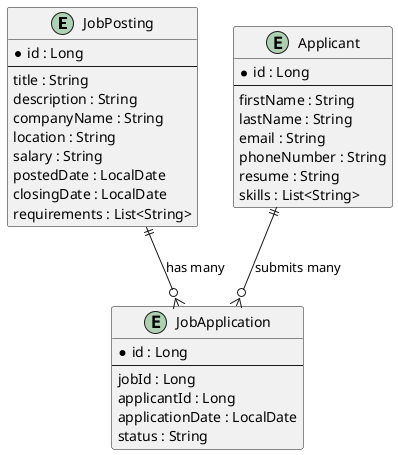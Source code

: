 @startuml
' Enable entity relationship diagram mode
!define ER_DIAGRAM

entity JobPosting {
    * id : Long
    --
    title : String
    description : String
    companyName : String
    location : String
    salary : String
    postedDate : LocalDate
    closingDate : LocalDate
    requirements : List<String>
}

entity Applicant {
    * id : Long
    --
    firstName : String
    lastName : String
    email : String
    phoneNumber : String
    resume : String
    skills : List<String>
}

entity JobApplication {
    * id : Long
    --
    jobId : Long
    applicantId : Long
    applicationDate : LocalDate
    status : String
}

JobPosting ||--o{ JobApplication : "has many"
Applicant ||--o{ JobApplication : "submits many"
@enduml
